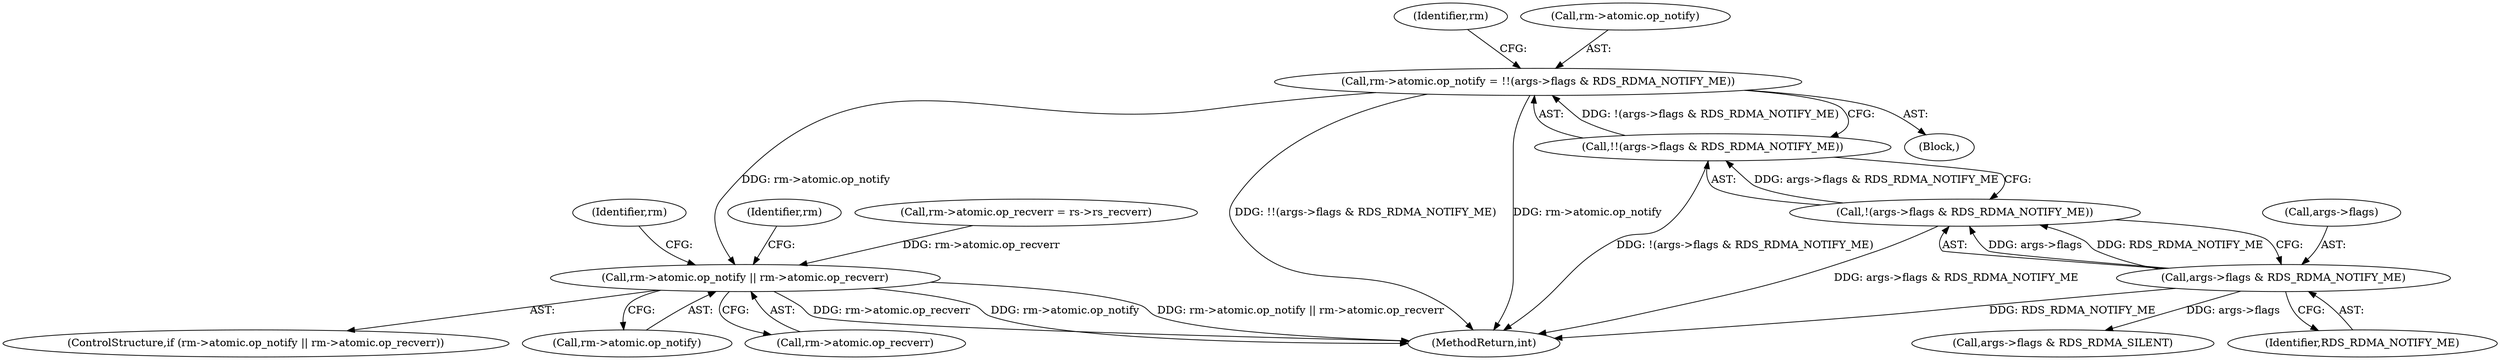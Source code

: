 digraph "0_linux_7d11f77f84b27cef452cee332f4e469503084737@pointer" {
"1000326" [label="(Call,rm->atomic.op_notify = !!(args->flags & RDS_RDMA_NOTIFY_ME))"];
"1000332" [label="(Call,!!(args->flags & RDS_RDMA_NOTIFY_ME))"];
"1000333" [label="(Call,!(args->flags & RDS_RDMA_NOTIFY_ME))"];
"1000334" [label="(Call,args->flags & RDS_RDMA_NOTIFY_ME)"];
"1000433" [label="(Call,rm->atomic.op_notify || rm->atomic.op_recverr)"];
"1000539" [label="(MethodReturn,int)"];
"1000333" [label="(Call,!(args->flags & RDS_RDMA_NOTIFY_ME))"];
"1000335" [label="(Call,args->flags)"];
"1000347" [label="(Call,args->flags & RDS_RDMA_SILENT)"];
"1000326" [label="(Call,rm->atomic.op_notify = !!(args->flags & RDS_RDMA_NOTIFY_ME))"];
"1000432" [label="(ControlStructure,if (rm->atomic.op_notify || rm->atomic.op_recverr))"];
"1000332" [label="(Call,!!(args->flags & RDS_RDMA_NOTIFY_ME))"];
"1000433" [label="(Call,rm->atomic.op_notify || rm->atomic.op_recverr)"];
"1000434" [label="(Call,rm->atomic.op_notify)"];
"1000439" [label="(Call,rm->atomic.op_recverr)"];
"1000342" [label="(Identifier,rm)"];
"1000108" [label="(Block,)"];
"1000448" [label="(Identifier,rm)"];
"1000496" [label="(Identifier,rm)"];
"1000359" [label="(Call,rm->atomic.op_recverr = rs->rs_recverr)"];
"1000338" [label="(Identifier,RDS_RDMA_NOTIFY_ME)"];
"1000334" [label="(Call,args->flags & RDS_RDMA_NOTIFY_ME)"];
"1000327" [label="(Call,rm->atomic.op_notify)"];
"1000326" -> "1000108"  [label="AST: "];
"1000326" -> "1000332"  [label="CFG: "];
"1000327" -> "1000326"  [label="AST: "];
"1000332" -> "1000326"  [label="AST: "];
"1000342" -> "1000326"  [label="CFG: "];
"1000326" -> "1000539"  [label="DDG: !!(args->flags & RDS_RDMA_NOTIFY_ME)"];
"1000326" -> "1000539"  [label="DDG: rm->atomic.op_notify"];
"1000332" -> "1000326"  [label="DDG: !(args->flags & RDS_RDMA_NOTIFY_ME)"];
"1000326" -> "1000433"  [label="DDG: rm->atomic.op_notify"];
"1000332" -> "1000333"  [label="CFG: "];
"1000333" -> "1000332"  [label="AST: "];
"1000332" -> "1000539"  [label="DDG: !(args->flags & RDS_RDMA_NOTIFY_ME)"];
"1000333" -> "1000332"  [label="DDG: args->flags & RDS_RDMA_NOTIFY_ME"];
"1000333" -> "1000334"  [label="CFG: "];
"1000334" -> "1000333"  [label="AST: "];
"1000333" -> "1000539"  [label="DDG: args->flags & RDS_RDMA_NOTIFY_ME"];
"1000334" -> "1000333"  [label="DDG: args->flags"];
"1000334" -> "1000333"  [label="DDG: RDS_RDMA_NOTIFY_ME"];
"1000334" -> "1000338"  [label="CFG: "];
"1000335" -> "1000334"  [label="AST: "];
"1000338" -> "1000334"  [label="AST: "];
"1000334" -> "1000539"  [label="DDG: RDS_RDMA_NOTIFY_ME"];
"1000334" -> "1000347"  [label="DDG: args->flags"];
"1000433" -> "1000432"  [label="AST: "];
"1000433" -> "1000434"  [label="CFG: "];
"1000433" -> "1000439"  [label="CFG: "];
"1000434" -> "1000433"  [label="AST: "];
"1000439" -> "1000433"  [label="AST: "];
"1000448" -> "1000433"  [label="CFG: "];
"1000496" -> "1000433"  [label="CFG: "];
"1000433" -> "1000539"  [label="DDG: rm->atomic.op_notify"];
"1000433" -> "1000539"  [label="DDG: rm->atomic.op_notify || rm->atomic.op_recverr"];
"1000433" -> "1000539"  [label="DDG: rm->atomic.op_recverr"];
"1000359" -> "1000433"  [label="DDG: rm->atomic.op_recverr"];
}

